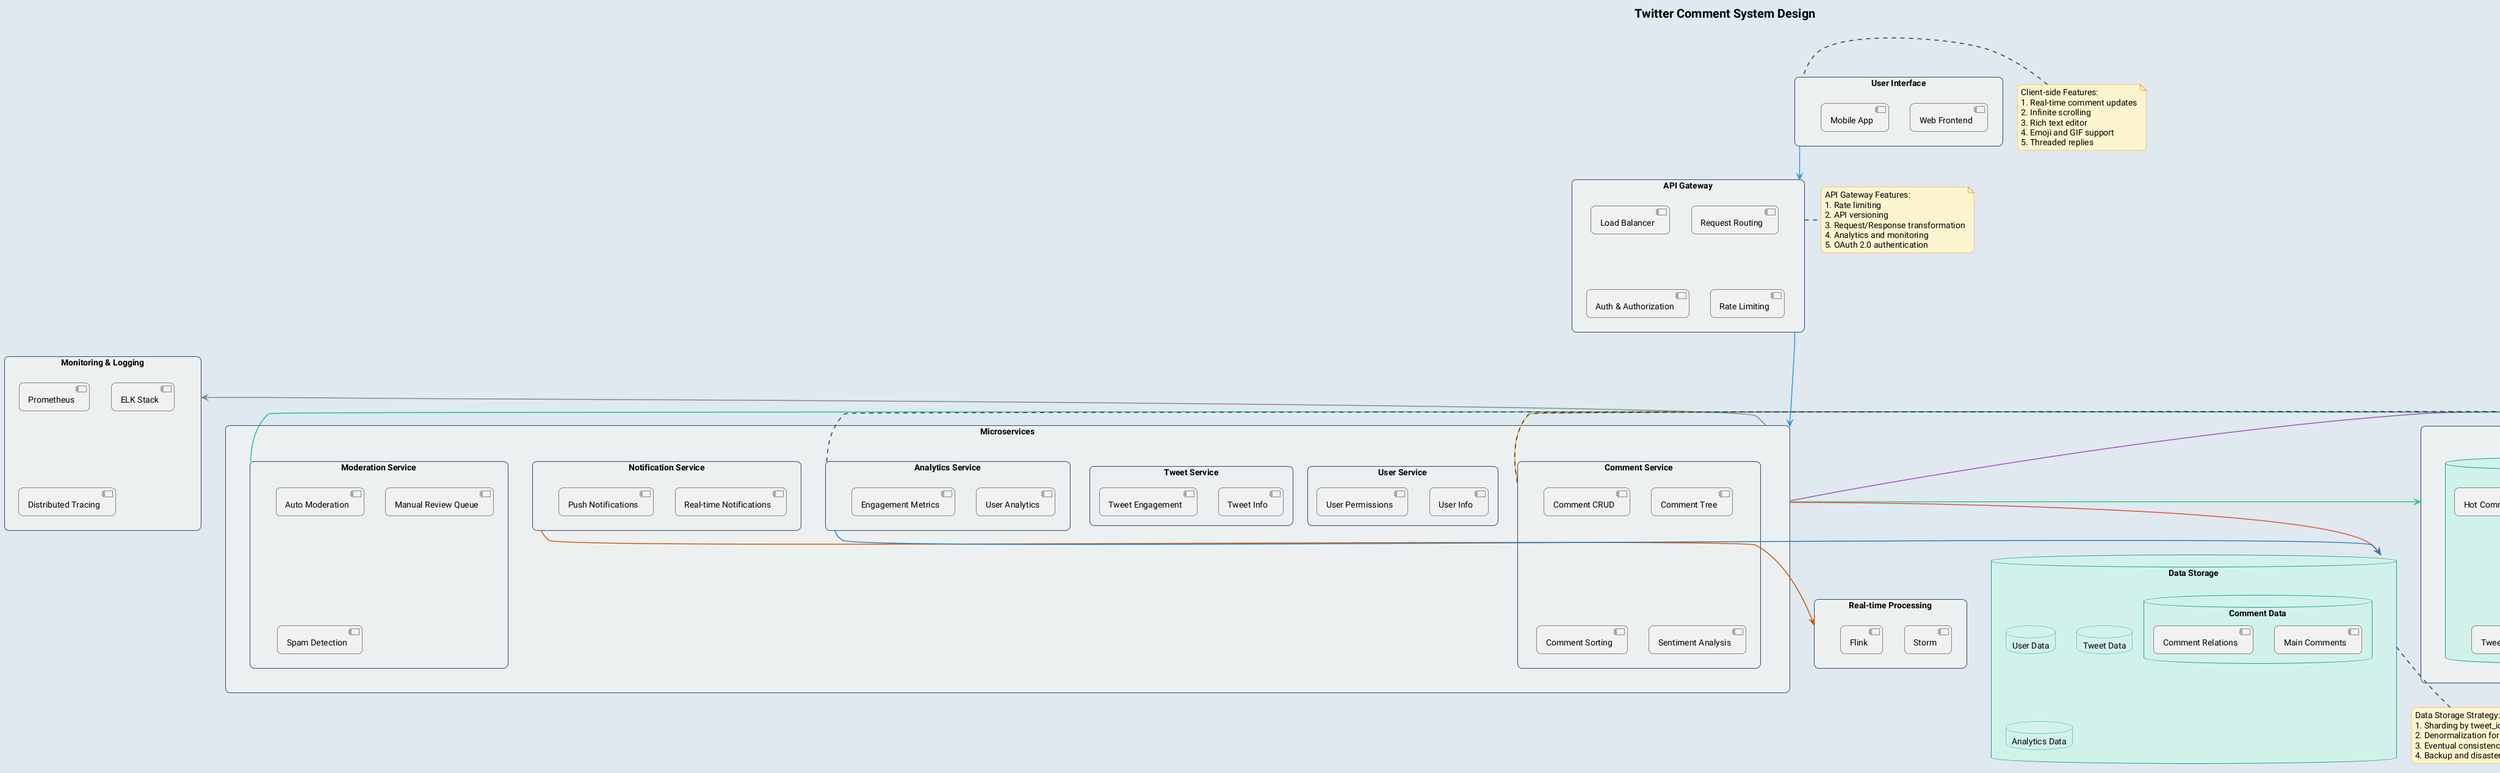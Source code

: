 @startuml Twitter Comment System Design

!define FONTNAME Roboto
!define FONTSIZE 14
!define TITLEFONTSIZE 20

skinparam backgroundColor #E0E8F0
skinparam handwritten false
skinparam defaultFontName FONTNAME
skinparam defaultFontSize FONTSIZE
skinparam roundcorner 15
skinparam shadowing false
skinparam ArrowColor #2C3E50
skinparam ArrowThickness 1.5
skinparam rectangleBorderColor #34495E
skinparam rectangleBackgroundColor #ECF0F1
skinparam databaseBorderColor #16A085
skinparam databaseBackgroundColor #D1F2EB
skinparam queueBorderColor #8E44AD
skinparam queueBackgroundColor #E8DAEF
skinparam noteBorderColor #F39C12
skinparam noteBackgroundColor #FCF3CF

title <font size=TITLEFONTSIZE>Twitter Comment System Design</font>

' User Interface
rectangle "User Interface" as UI {
    [Web Frontend]
    [Mobile App]
}

' API Gateway
rectangle "API Gateway" as APIGateway {
    [Load Balancer]
    [Request Routing]
    [Auth & Authorization]
    [Rate Limiting]
}

' Microservices
rectangle "Microservices" as Microservices {
    rectangle "Comment Service" as CommentService {
        [Comment CRUD]
        [Comment Tree]
        [Comment Sorting]
        [Sentiment Analysis]
    }
    rectangle "User Service" as UserService {
        [User Info]
        [User Permissions]
    }
    rectangle "Tweet Service" as TweetService {
        [Tweet Info]
        [Tweet Engagement]
    }
    rectangle "Notification Service" as NotificationService {
        [Real-time Notifications]
        [Push Notifications]
    }
    rectangle "Moderation Service" as ModerationService {
        [Auto Moderation]
        [Manual Review Queue]
        [Spam Detection]
    }
    rectangle "Analytics Service" as AnalyticsService {
        [User Analytics]
        [Engagement Metrics]
    }
}

' Data Storage
database "Data Storage" as DataStorage {
    database "Comment Data" as CommentDB {
        [Main Comments]
        [Comment Relations]
    }
    database "User Data" as UserDB
    database "Tweet Data" as TweetDB
    database "Analytics Data" as AnalyticsDB
}

' Cache Layer
rectangle "Cache Layer" as CacheLayer {
    database "Redis Cluster" as RedisCluster {
        [Hot Comments Cache]
        [User Info Cache]
        [Tweet Cache]
    }
}

' Message Queue
queue "Message Queue" as MessageQueue {
    [Kafka]
}

' Search Engine
database "Search Engine" as SearchEngine {
    [Elasticsearch]
}

' Real-time Processing
rectangle "Real-time Processing" as RealTimeProcessing {
    [Storm]
    [Flink]
}

' Machine Learning
rectangle "Machine Learning" as MachineLearning {
    [Sentiment Analysis]
    [Spam Detection]
    [Content Recommendation]
}

' Monitoring and Logging
rectangle "Monitoring & Logging" as Monitoring {
    [Prometheus]
    [ELK Stack]
    [Distributed Tracing]
}

' Layout and Connections
UI -[#3498DB]down-> APIGateway
APIGateway -[#3498DB]down-> Microservices

Microservices -[#2ECC71]right-> CacheLayer
Microservices -[#E74C3C]down-> DataStorage
Microservices -[#9B59B6]left-> MessageQueue
CommentService -[#F39C12]right-> SearchEngine
ModerationService -[#1ABC9C]right-> MachineLearning
NotificationService -[#D35400]-> RealTimeProcessing
Microservices -[#7F8C8D]up-> Monitoring
AnalyticsService -[#2980B9]down-> DataStorage

' Notes and Additional Information
note left of UI
  Client-side Features:
  1. Real-time comment updates
  2. Infinite scrolling
  3. Rich text editor
  4. Emoji and GIF support
  5. Threaded replies
end note

note right of APIGateway
  API Gateway Features:
  1. Rate limiting
  2. API versioning
  3. Request/Response transformation
  4. Analytics and monitoring
  5. OAuth 2.0 authentication
end note

note right of CommentService
  Comment Service Features:
  1. High concurrency R/W
  2. Comment tree building
  3. Pagination and sorting
  4. Comment edit history
  5. Mention and hashtag parsing
end note

note bottom of DataStorage
  Data Storage Strategy:
  1. Sharding by tweet_id
  2. Denormalization for performance
  3. Eventual consistency model
  4. Backup and disaster recovery
end note

note bottom of MachineLearning
  ML Applications:
  1. Toxic comment detection
  2. Language translation
  3. Trending topics analysis
  4. User engagement prediction
end note

note right of AnalyticsService
  Analytics Service Features:
  1. User behavior tracking
  2. Engagement metrics calculation
  3. Real-time analytics
  4. Historical data analysis
end note

@enduml
